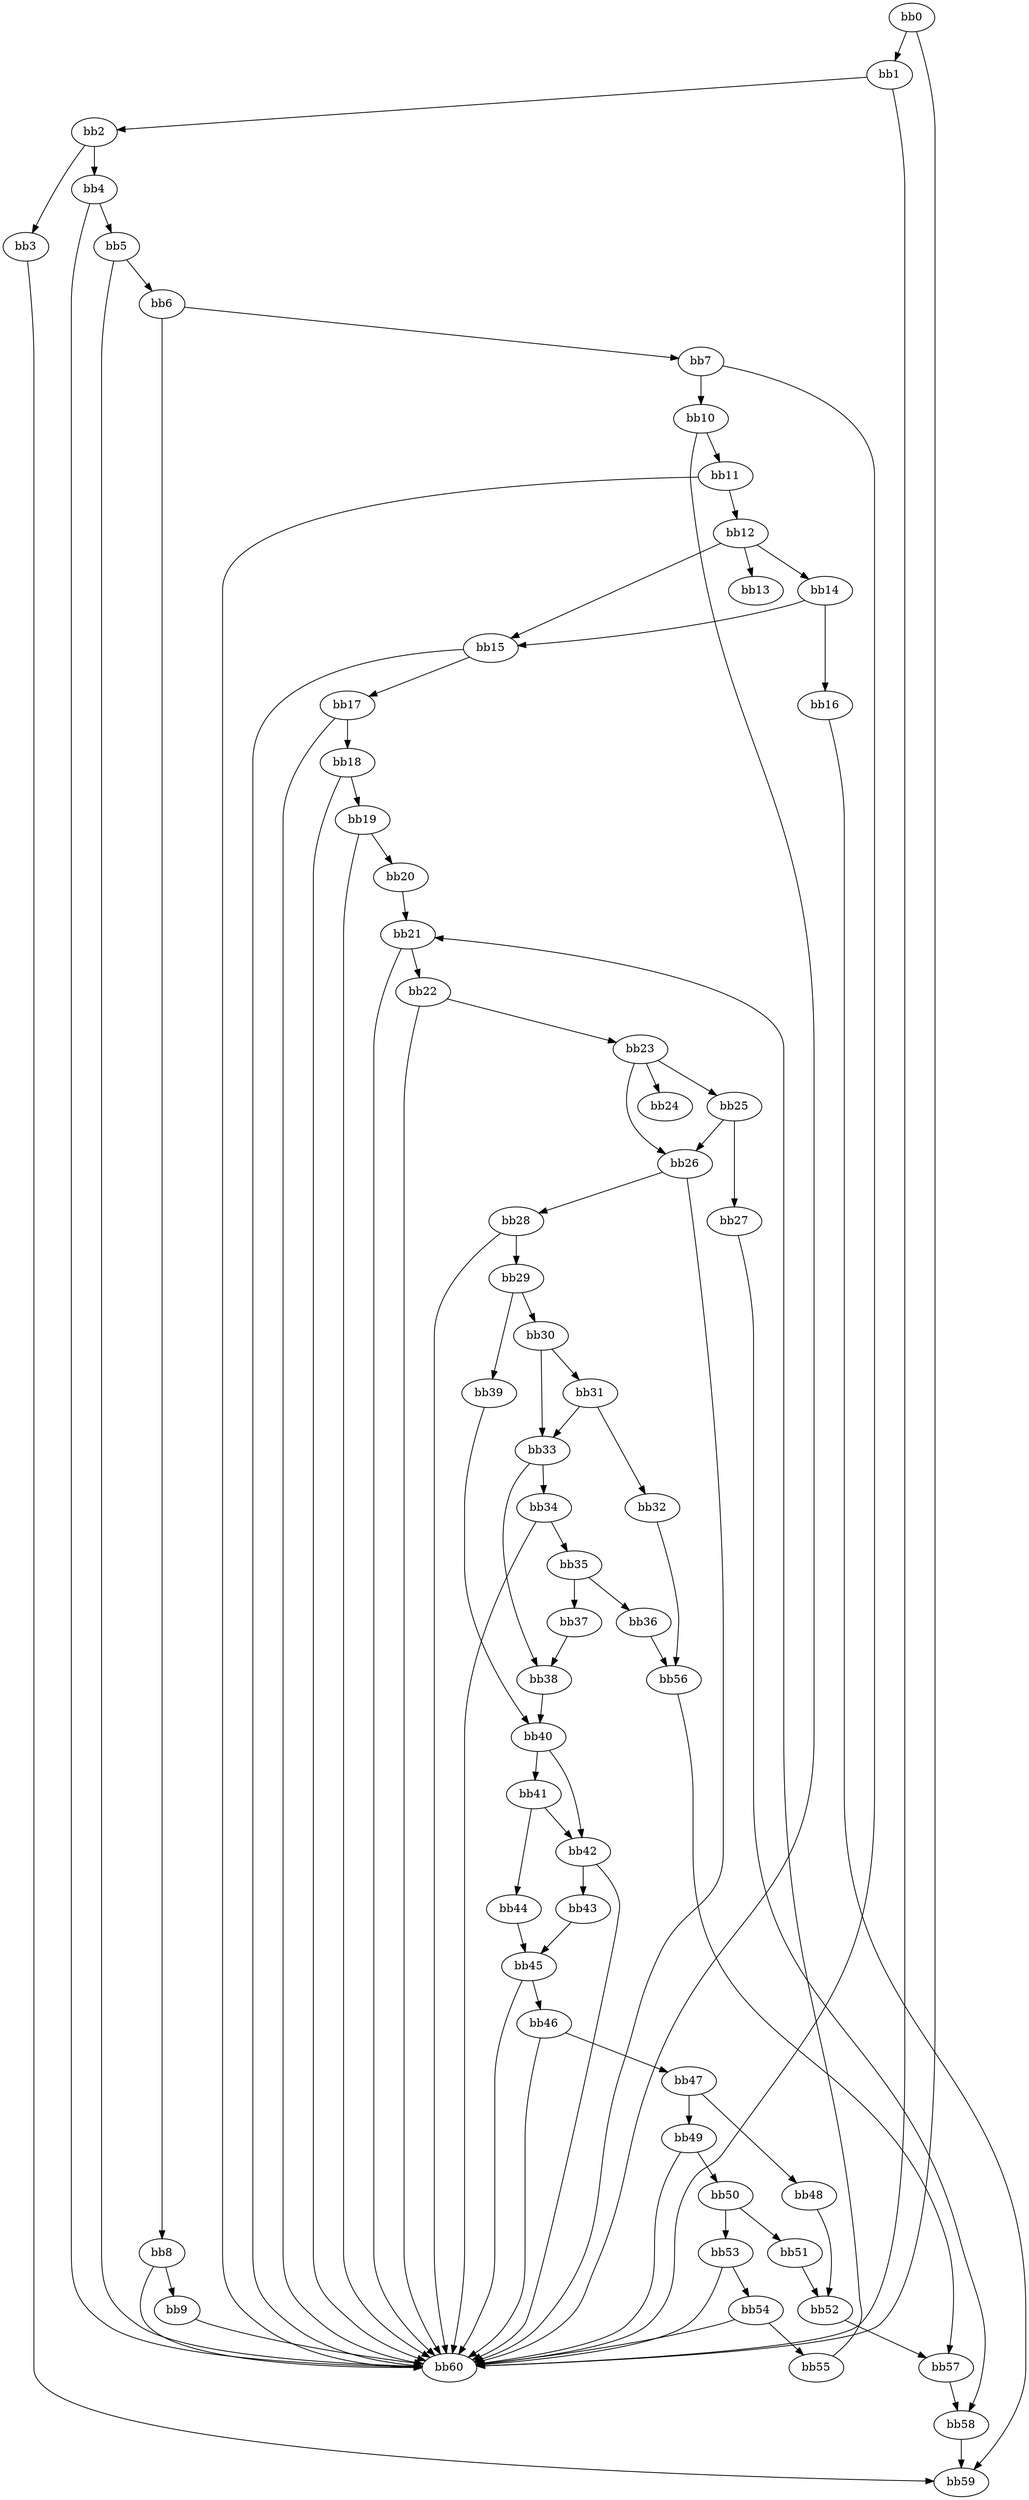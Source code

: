 digraph {
    0 [ label = "bb0\l" ]
    1 [ label = "bb1\l" ]
    2 [ label = "bb2\l" ]
    3 [ label = "bb3\l" ]
    4 [ label = "bb4\l" ]
    5 [ label = "bb5\l" ]
    6 [ label = "bb6\l" ]
    7 [ label = "bb7\l" ]
    8 [ label = "bb8\l" ]
    9 [ label = "bb9\l" ]
    10 [ label = "bb10\l" ]
    11 [ label = "bb11\l" ]
    12 [ label = "bb12\l" ]
    13 [ label = "bb13\l" ]
    14 [ label = "bb14\l" ]
    15 [ label = "bb15\l" ]
    16 [ label = "bb16\l" ]
    17 [ label = "bb17\l" ]
    18 [ label = "bb18\l" ]
    19 [ label = "bb19\l" ]
    20 [ label = "bb20\l" ]
    21 [ label = "bb21\l" ]
    22 [ label = "bb22\l" ]
    23 [ label = "bb23\l" ]
    24 [ label = "bb24\l" ]
    25 [ label = "bb25\l" ]
    26 [ label = "bb26\l" ]
    27 [ label = "bb27\l" ]
    28 [ label = "bb28\l" ]
    29 [ label = "bb29\l" ]
    30 [ label = "bb30\l" ]
    31 [ label = "bb31\l" ]
    32 [ label = "bb32\l" ]
    33 [ label = "bb33\l" ]
    34 [ label = "bb34\l" ]
    35 [ label = "bb35\l" ]
    36 [ label = "bb36\l" ]
    37 [ label = "bb37\l" ]
    38 [ label = "bb38\l" ]
    39 [ label = "bb39\l" ]
    40 [ label = "bb40\l" ]
    41 [ label = "bb41\l" ]
    42 [ label = "bb42\l" ]
    43 [ label = "bb43\l" ]
    44 [ label = "bb44\l" ]
    45 [ label = "bb45\l" ]
    46 [ label = "bb46\l" ]
    47 [ label = "bb47\l" ]
    48 [ label = "bb48\l" ]
    49 [ label = "bb49\l" ]
    50 [ label = "bb50\l" ]
    51 [ label = "bb51\l" ]
    52 [ label = "bb52\l" ]
    53 [ label = "bb53\l" ]
    54 [ label = "bb54\l" ]
    55 [ label = "bb55\l" ]
    56 [ label = "bb56\l" ]
    57 [ label = "bb57\l" ]
    58 [ label = "bb58\l" ]
    59 [ label = "bb59\l" ]
    60 [ label = "bb60\l" ]
    0 -> 1 [ ]
    0 -> 60 [ ]
    1 -> 2 [ ]
    1 -> 60 [ ]
    2 -> 3 [ ]
    2 -> 4 [ ]
    3 -> 59 [ ]
    4 -> 5 [ ]
    4 -> 60 [ ]
    5 -> 6 [ ]
    5 -> 60 [ ]
    6 -> 7 [ ]
    6 -> 8 [ ]
    7 -> 10 [ ]
    7 -> 60 [ ]
    8 -> 9 [ ]
    8 -> 60 [ ]
    9 -> 60 [ ]
    10 -> 11 [ ]
    10 -> 60 [ ]
    11 -> 12 [ ]
    11 -> 60 [ ]
    12 -> 13 [ ]
    12 -> 14 [ ]
    12 -> 15 [ ]
    14 -> 15 [ ]
    14 -> 16 [ ]
    15 -> 17 [ ]
    15 -> 60 [ ]
    16 -> 59 [ ]
    17 -> 18 [ ]
    17 -> 60 [ ]
    18 -> 19 [ ]
    18 -> 60 [ ]
    19 -> 20 [ ]
    19 -> 60 [ ]
    20 -> 21 [ ]
    21 -> 22 [ ]
    21 -> 60 [ ]
    22 -> 23 [ ]
    22 -> 60 [ ]
    23 -> 24 [ ]
    23 -> 25 [ ]
    23 -> 26 [ ]
    25 -> 26 [ ]
    25 -> 27 [ ]
    26 -> 28 [ ]
    26 -> 60 [ ]
    27 -> 58 [ ]
    28 -> 29 [ ]
    28 -> 60 [ ]
    29 -> 30 [ ]
    29 -> 39 [ ]
    30 -> 31 [ ]
    30 -> 33 [ ]
    31 -> 32 [ ]
    31 -> 33 [ ]
    32 -> 56 [ ]
    33 -> 34 [ ]
    33 -> 38 [ ]
    34 -> 35 [ ]
    34 -> 60 [ ]
    35 -> 36 [ ]
    35 -> 37 [ ]
    36 -> 56 [ ]
    37 -> 38 [ ]
    38 -> 40 [ ]
    39 -> 40 [ ]
    40 -> 41 [ ]
    40 -> 42 [ ]
    41 -> 42 [ ]
    41 -> 44 [ ]
    42 -> 43 [ ]
    42 -> 60 [ ]
    43 -> 45 [ ]
    44 -> 45 [ ]
    45 -> 46 [ ]
    45 -> 60 [ ]
    46 -> 47 [ ]
    46 -> 60 [ ]
    47 -> 48 [ ]
    47 -> 49 [ ]
    48 -> 52 [ ]
    49 -> 50 [ ]
    49 -> 60 [ ]
    50 -> 51 [ ]
    50 -> 53 [ ]
    51 -> 52 [ ]
    52 -> 57 [ ]
    53 -> 54 [ ]
    53 -> 60 [ ]
    54 -> 55 [ ]
    54 -> 60 [ ]
    55 -> 21 [ ]
    56 -> 57 [ ]
    57 -> 58 [ ]
    58 -> 59 [ ]
}


